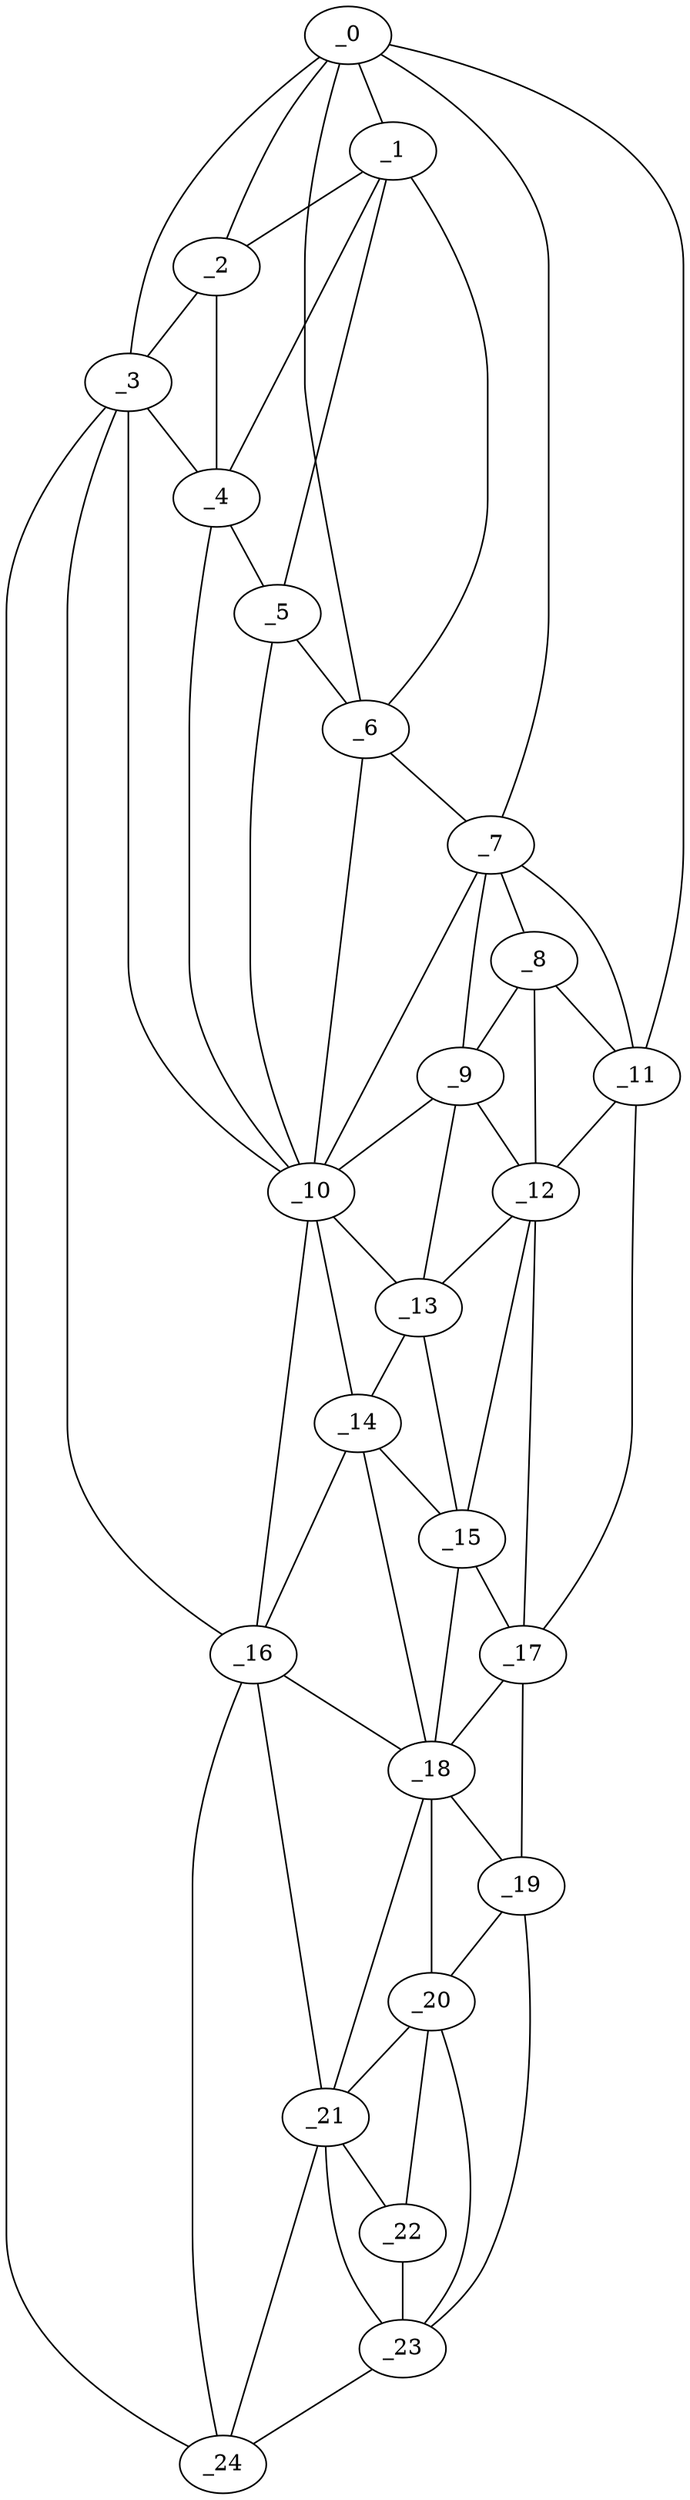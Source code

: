 graph "obj60__70.gxl" {
	_0	 [x=6,
		y=64];
	_1	 [x=20,
		y=62];
	_0 -- _1	 [valence=1];
	_2	 [x=25,
		y=80];
	_0 -- _2	 [valence=1];
	_3	 [x=26,
		y=103];
	_0 -- _3	 [valence=1];
	_6	 [x=36,
		y=52];
	_0 -- _6	 [valence=2];
	_7	 [x=46,
		y=41];
	_0 -- _7	 [valence=1];
	_11	 [x=64,
		y=26];
	_0 -- _11	 [valence=1];
	_1 -- _2	 [valence=2];
	_4	 [x=28,
		y=74];
	_1 -- _4	 [valence=1];
	_5	 [x=31,
		y=59];
	_1 -- _5	 [valence=1];
	_1 -- _6	 [valence=2];
	_2 -- _3	 [valence=1];
	_2 -- _4	 [valence=2];
	_3 -- _4	 [valence=1];
	_10	 [x=61,
		y=57];
	_3 -- _10	 [valence=2];
	_16	 [x=89,
		y=65];
	_3 -- _16	 [valence=1];
	_24	 [x=123,
		y=92];
	_3 -- _24	 [valence=1];
	_4 -- _5	 [valence=1];
	_4 -- _10	 [valence=2];
	_5 -- _6	 [valence=2];
	_5 -- _10	 [valence=2];
	_6 -- _7	 [valence=2];
	_6 -- _10	 [valence=1];
	_8	 [x=54,
		y=37];
	_7 -- _8	 [valence=1];
	_9	 [x=60,
		y=41];
	_7 -- _9	 [valence=2];
	_7 -- _10	 [valence=2];
	_7 -- _11	 [valence=2];
	_8 -- _9	 [valence=2];
	_8 -- _11	 [valence=1];
	_12	 [x=68,
		y=33];
	_8 -- _12	 [valence=2];
	_9 -- _10	 [valence=1];
	_9 -- _12	 [valence=1];
	_13	 [x=74,
		y=47];
	_9 -- _13	 [valence=1];
	_10 -- _13	 [valence=2];
	_14	 [x=75,
		y=55];
	_10 -- _14	 [valence=1];
	_10 -- _16	 [valence=2];
	_11 -- _12	 [valence=2];
	_17	 [x=90,
		y=35];
	_11 -- _17	 [valence=1];
	_12 -- _13	 [valence=2];
	_15	 [x=80,
		y=44];
	_12 -- _15	 [valence=1];
	_12 -- _17	 [valence=2];
	_13 -- _14	 [valence=2];
	_13 -- _15	 [valence=2];
	_14 -- _15	 [valence=2];
	_14 -- _16	 [valence=2];
	_18	 [x=95,
		y=53];
	_14 -- _18	 [valence=2];
	_15 -- _17	 [valence=2];
	_15 -- _18	 [valence=2];
	_16 -- _18	 [valence=2];
	_21	 [x=104,
		y=71];
	_16 -- _21	 [valence=2];
	_16 -- _24	 [valence=1];
	_17 -- _18	 [valence=2];
	_19	 [x=103,
		y=43];
	_17 -- _19	 [valence=1];
	_18 -- _19	 [valence=2];
	_20	 [x=104,
		y=51];
	_18 -- _20	 [valence=1];
	_18 -- _21	 [valence=2];
	_19 -- _20	 [valence=1];
	_23	 [x=120,
		y=68];
	_19 -- _23	 [valence=1];
	_20 -- _21	 [valence=2];
	_22	 [x=113,
		y=65];
	_20 -- _22	 [valence=1];
	_20 -- _23	 [valence=2];
	_21 -- _22	 [valence=2];
	_21 -- _23	 [valence=2];
	_21 -- _24	 [valence=2];
	_22 -- _23	 [valence=2];
	_23 -- _24	 [valence=1];
}
